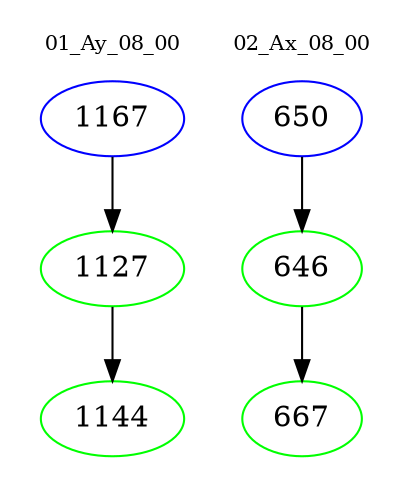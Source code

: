 digraph{
subgraph cluster_0 {
color = white
label = "01_Ay_08_00";
fontsize=10;
T0_1167 [label="1167", color="blue"]
T0_1167 -> T0_1127 [color="black"]
T0_1127 [label="1127", color="green"]
T0_1127 -> T0_1144 [color="black"]
T0_1144 [label="1144", color="green"]
}
subgraph cluster_1 {
color = white
label = "02_Ax_08_00";
fontsize=10;
T1_650 [label="650", color="blue"]
T1_650 -> T1_646 [color="black"]
T1_646 [label="646", color="green"]
T1_646 -> T1_667 [color="black"]
T1_667 [label="667", color="green"]
}
}
